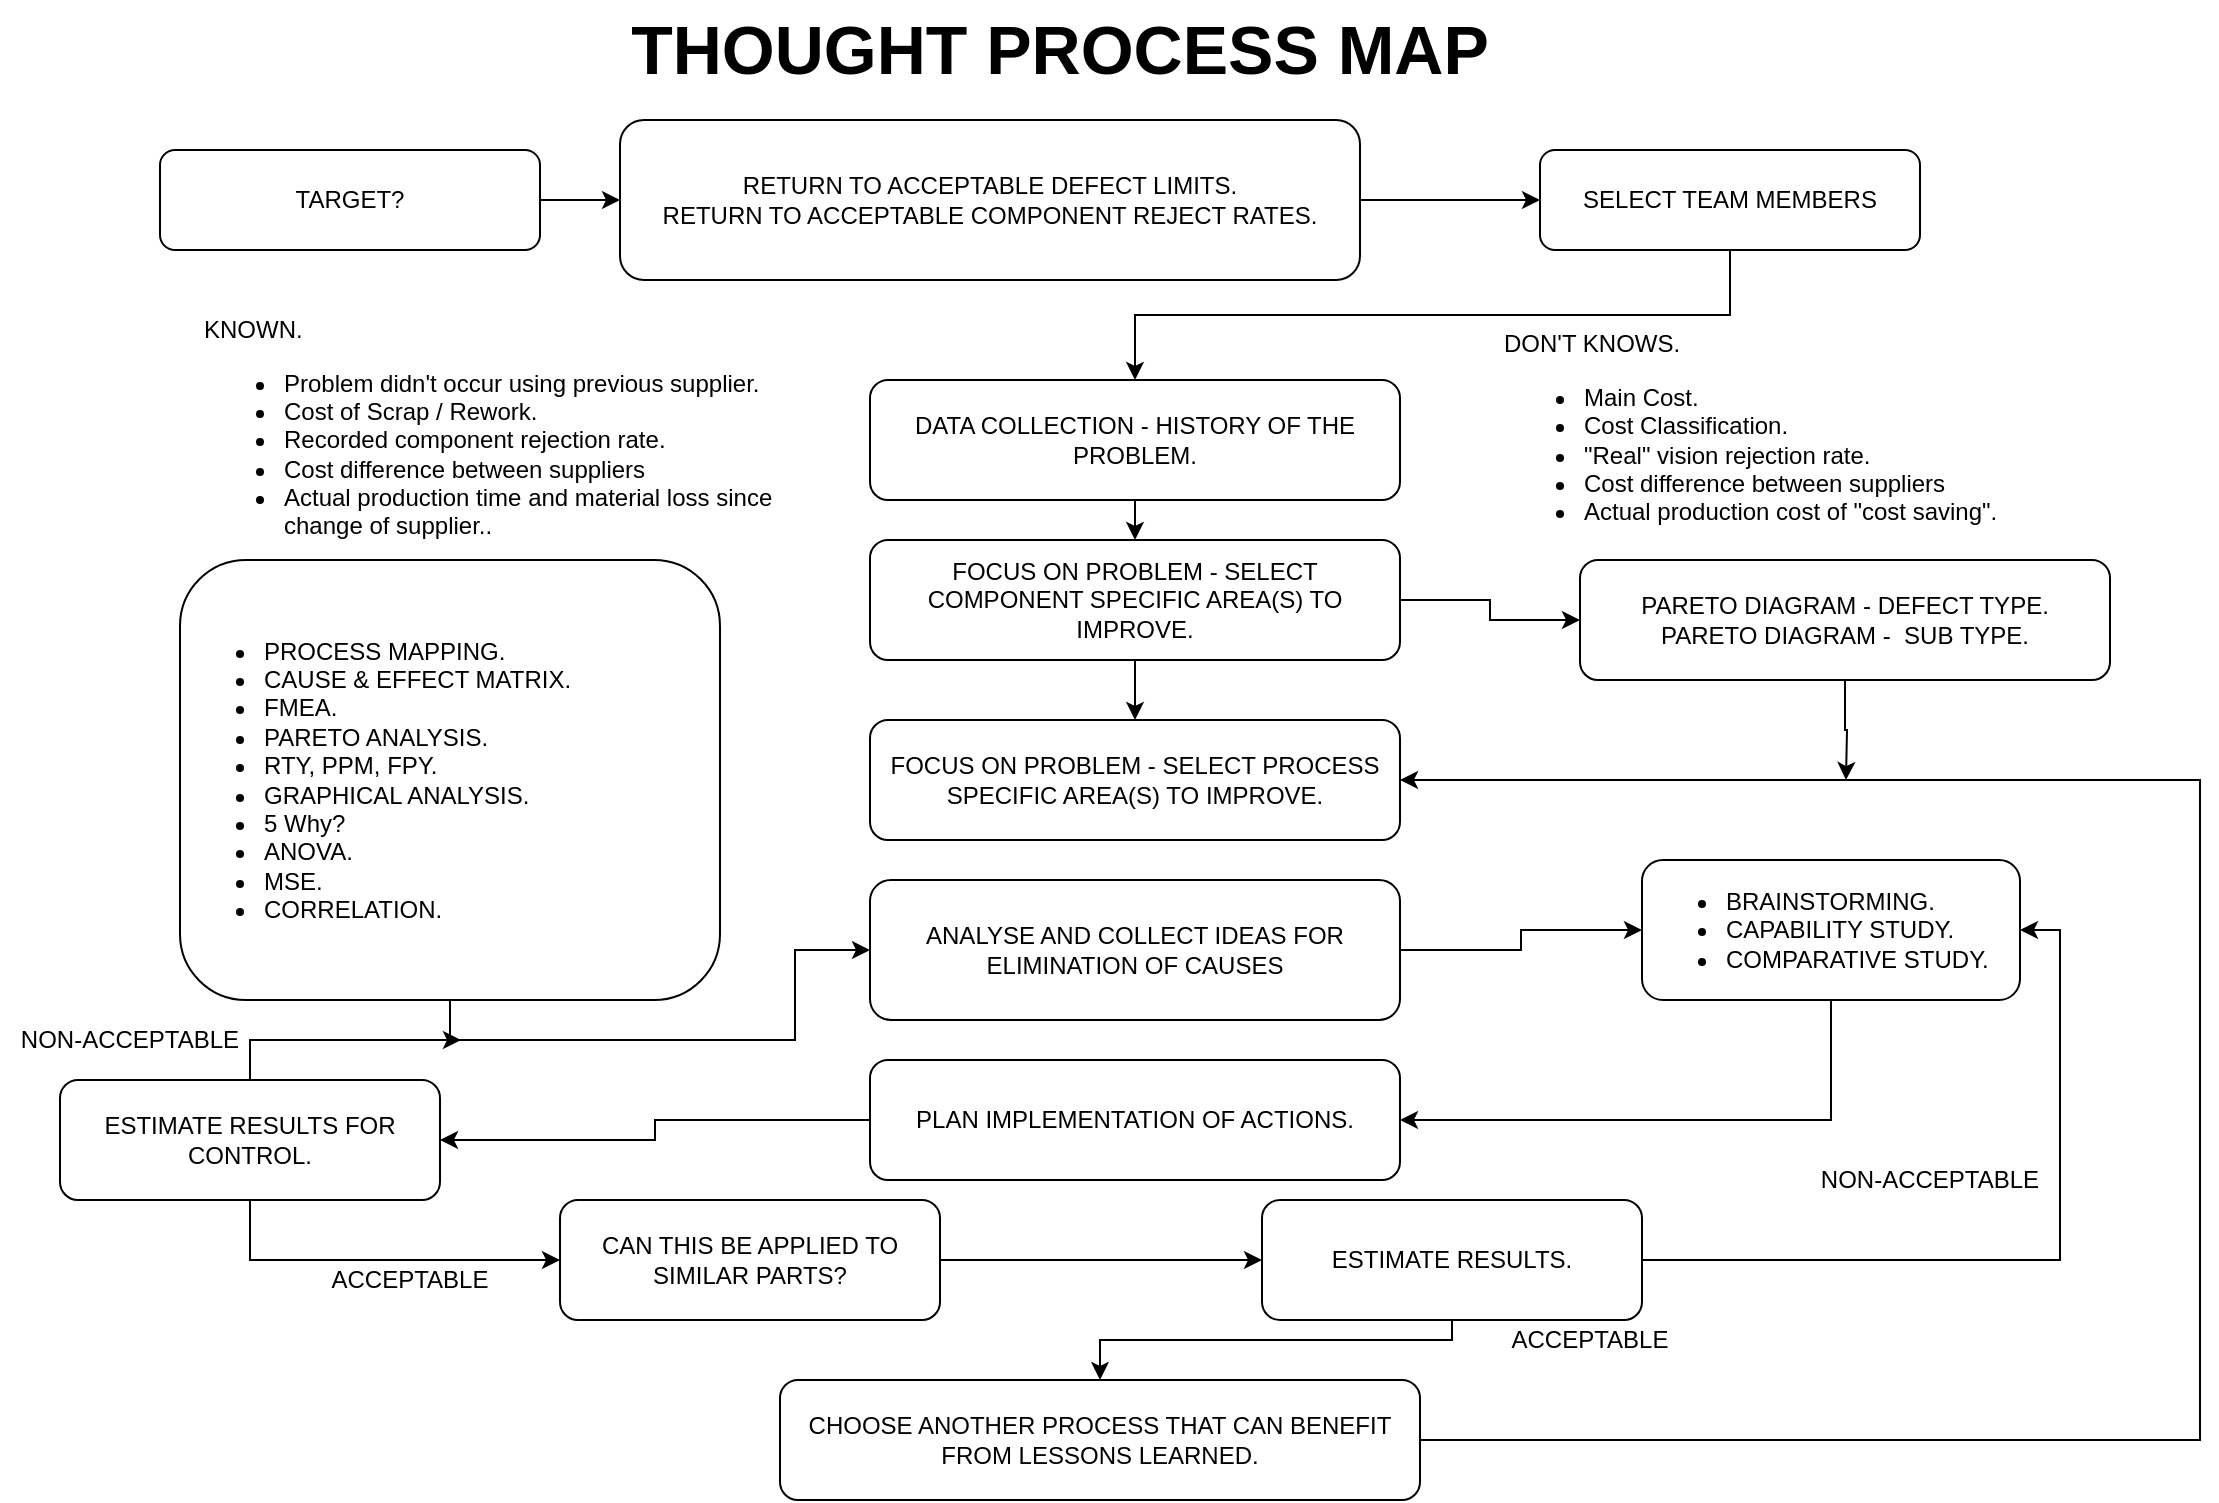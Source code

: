 <mxfile version="12.8.5" type="github">
  <diagram id="0b3VQsdESGKxlqXIOIGi" name="Page-1">
    <mxGraphModel dx="1038" dy="548" grid="1" gridSize="10" guides="1" tooltips="1" connect="1" arrows="1" fold="1" page="1" pageScale="1" pageWidth="827" pageHeight="1169" math="0" shadow="0">
      <root>
        <mxCell id="0" />
        <mxCell id="1" parent="0" />
        <mxCell id="elo4PPVINw1dx1NfWVkK-7" value="&lt;b&gt;&lt;font style=&quot;font-size: 34px&quot;&gt;THOUGHT PROCESS MAP&lt;/font&gt;&lt;/b&gt;" style="text;html=1;strokeColor=none;fillColor=none;align=center;verticalAlign=middle;whiteSpace=wrap;rounded=0;" parent="1" vertex="1">
          <mxGeometry x="730" y="230" width="440" height="50" as="geometry" />
        </mxCell>
        <mxCell id="elo4PPVINw1dx1NfWVkK-8" value="&lt;b&gt;&lt;font style=&quot;font-size: 22px&quot;&gt;TARGET&lt;/font&gt;&lt;/b&gt;" style="text;html=1;strokeColor=none;fillColor=none;align=center;verticalAlign=middle;whiteSpace=wrap;rounded=0;" parent="1" vertex="1">
          <mxGeometry x="530" y="330" width="60" height="30" as="geometry" />
        </mxCell>
        <mxCell id="elo4PPVINw1dx1NfWVkK-12" style="edgeStyle=orthogonalEdgeStyle;rounded=0;orthogonalLoop=1;jettySize=auto;html=1;exitX=1;exitY=0.5;exitDx=0;exitDy=0;entryX=0;entryY=0.5;entryDx=0;entryDy=0;" parent="1" source="elo4PPVINw1dx1NfWVkK-9" target="elo4PPVINw1dx1NfWVkK-10" edge="1">
          <mxGeometry relative="1" as="geometry" />
        </mxCell>
        <mxCell id="elo4PPVINw1dx1NfWVkK-9" value="TARGET?" style="rounded=1;whiteSpace=wrap;html=1;" parent="1" vertex="1">
          <mxGeometry x="500" y="305" width="190" height="50" as="geometry" />
        </mxCell>
        <mxCell id="elo4PPVINw1dx1NfWVkK-13" style="edgeStyle=orthogonalEdgeStyle;rounded=0;orthogonalLoop=1;jettySize=auto;html=1;exitX=1;exitY=0.5;exitDx=0;exitDy=0;" parent="1" source="elo4PPVINw1dx1NfWVkK-10" target="elo4PPVINw1dx1NfWVkK-11" edge="1">
          <mxGeometry relative="1" as="geometry" />
        </mxCell>
        <mxCell id="elo4PPVINw1dx1NfWVkK-10" value="RETURN TO ACCEPTABLE DEFECT LIMITS.&lt;br&gt;RETURN TO ACCEPTABLE COMPONENT REJECT RATES." style="rounded=1;whiteSpace=wrap;html=1;" parent="1" vertex="1">
          <mxGeometry x="730" y="290" width="370" height="80" as="geometry" />
        </mxCell>
        <mxCell id="wV93ikqvJ5ph0jhUVqBz-9" style="edgeStyle=orthogonalEdgeStyle;rounded=0;orthogonalLoop=1;jettySize=auto;html=1;exitX=0.5;exitY=1;exitDx=0;exitDy=0;entryX=0.5;entryY=0;entryDx=0;entryDy=0;" edge="1" parent="1" source="elo4PPVINw1dx1NfWVkK-11" target="elo4PPVINw1dx1NfWVkK-14">
          <mxGeometry relative="1" as="geometry" />
        </mxCell>
        <mxCell id="elo4PPVINw1dx1NfWVkK-11" value="SELECT TEAM MEMBERS" style="rounded=1;whiteSpace=wrap;html=1;" parent="1" vertex="1">
          <mxGeometry x="1190" y="305" width="190" height="50" as="geometry" />
        </mxCell>
        <mxCell id="elo4PPVINw1dx1NfWVkK-18" style="edgeStyle=orthogonalEdgeStyle;rounded=0;orthogonalLoop=1;jettySize=auto;html=1;exitX=0.5;exitY=1;exitDx=0;exitDy=0;entryX=0.5;entryY=0;entryDx=0;entryDy=0;" parent="1" source="elo4PPVINw1dx1NfWVkK-14" target="elo4PPVINw1dx1NfWVkK-15" edge="1">
          <mxGeometry relative="1" as="geometry" />
        </mxCell>
        <mxCell id="elo4PPVINw1dx1NfWVkK-14" value="DATA COLLECTION - HISTORY OF THE PROBLEM." style="rounded=1;whiteSpace=wrap;html=1;" parent="1" vertex="1">
          <mxGeometry x="855" y="420" width="265" height="60" as="geometry" />
        </mxCell>
        <mxCell id="elo4PPVINw1dx1NfWVkK-20" style="edgeStyle=orthogonalEdgeStyle;rounded=0;orthogonalLoop=1;jettySize=auto;html=1;exitX=0.5;exitY=1;exitDx=0;exitDy=0;entryX=0.5;entryY=0;entryDx=0;entryDy=0;" parent="1" source="elo4PPVINw1dx1NfWVkK-15" target="elo4PPVINw1dx1NfWVkK-19" edge="1">
          <mxGeometry relative="1" as="geometry" />
        </mxCell>
        <mxCell id="elo4PPVINw1dx1NfWVkK-37" style="edgeStyle=orthogonalEdgeStyle;rounded=0;orthogonalLoop=1;jettySize=auto;html=1;exitX=1;exitY=0.5;exitDx=0;exitDy=0;entryX=0;entryY=0.5;entryDx=0;entryDy=0;" parent="1" source="elo4PPVINw1dx1NfWVkK-15" target="elo4PPVINw1dx1NfWVkK-36" edge="1">
          <mxGeometry relative="1" as="geometry" />
        </mxCell>
        <mxCell id="elo4PPVINw1dx1NfWVkK-15" value="FOCUS ON PROBLEM - SELECT COMPONENT SPECIFIC AREA(S) TO IMPROVE." style="rounded=1;whiteSpace=wrap;html=1;" parent="1" vertex="1">
          <mxGeometry x="855" y="500" width="265" height="60" as="geometry" />
        </mxCell>
        <mxCell id="elo4PPVINw1dx1NfWVkK-16" style="edgeStyle=orthogonalEdgeStyle;rounded=0;orthogonalLoop=1;jettySize=auto;html=1;exitX=0.5;exitY=1;exitDx=0;exitDy=0;" parent="1" source="elo4PPVINw1dx1NfWVkK-11" target="elo4PPVINw1dx1NfWVkK-11" edge="1">
          <mxGeometry relative="1" as="geometry" />
        </mxCell>
        <mxCell id="elo4PPVINw1dx1NfWVkK-19" value="FOCUS ON PROBLEM - SELECT PROCESS SPECIFIC AREA(S) TO IMPROVE." style="rounded=1;whiteSpace=wrap;html=1;" parent="1" vertex="1">
          <mxGeometry x="855" y="590" width="265" height="60" as="geometry" />
        </mxCell>
        <mxCell id="elo4PPVINw1dx1NfWVkK-39" style="edgeStyle=orthogonalEdgeStyle;rounded=0;orthogonalLoop=1;jettySize=auto;html=1;exitX=1;exitY=0.5;exitDx=0;exitDy=0;entryX=0;entryY=0.5;entryDx=0;entryDy=0;" parent="1" source="elo4PPVINw1dx1NfWVkK-21" target="elo4PPVINw1dx1NfWVkK-38" edge="1">
          <mxGeometry relative="1" as="geometry" />
        </mxCell>
        <mxCell id="elo4PPVINw1dx1NfWVkK-21" value="ANALYSE AND COLLECT IDEAS FOR ELIMINATION OF CAUSES" style="rounded=1;whiteSpace=wrap;html=1;" parent="1" vertex="1">
          <mxGeometry x="855" y="670" width="265" height="70" as="geometry" />
        </mxCell>
        <mxCell id="elo4PPVINw1dx1NfWVkK-42" style="edgeStyle=orthogonalEdgeStyle;rounded=0;orthogonalLoop=1;jettySize=auto;html=1;exitX=0;exitY=0.5;exitDx=0;exitDy=0;entryX=1;entryY=0.5;entryDx=0;entryDy=0;" parent="1" source="elo4PPVINw1dx1NfWVkK-22" target="elo4PPVINw1dx1NfWVkK-28" edge="1">
          <mxGeometry relative="1" as="geometry" />
        </mxCell>
        <mxCell id="elo4PPVINw1dx1NfWVkK-22" value="PLAN IMPLEMENTATION OF ACTIONS." style="rounded=1;whiteSpace=wrap;html=1;" parent="1" vertex="1">
          <mxGeometry x="855" y="760" width="265" height="60" as="geometry" />
        </mxCell>
        <mxCell id="elo4PPVINw1dx1NfWVkK-44" style="edgeStyle=orthogonalEdgeStyle;rounded=0;orthogonalLoop=1;jettySize=auto;html=1;exitX=1;exitY=0.5;exitDx=0;exitDy=0;entryX=1;entryY=0.5;entryDx=0;entryDy=0;" parent="1" source="elo4PPVINw1dx1NfWVkK-23" target="elo4PPVINw1dx1NfWVkK-19" edge="1">
          <mxGeometry relative="1" as="geometry">
            <Array as="points">
              <mxPoint x="1520" y="950" />
              <mxPoint x="1520" y="620" />
            </Array>
          </mxGeometry>
        </mxCell>
        <mxCell id="elo4PPVINw1dx1NfWVkK-23" value="CHOOSE ANOTHER PROCESS THAT CAN BENEFIT FROM LESSONS LEARNED." style="rounded=1;whiteSpace=wrap;html=1;" parent="1" vertex="1">
          <mxGeometry x="810" y="920" width="320" height="60" as="geometry" />
        </mxCell>
        <mxCell id="elo4PPVINw1dx1NfWVkK-26" style="edgeStyle=orthogonalEdgeStyle;rounded=0;orthogonalLoop=1;jettySize=auto;html=1;exitX=1;exitY=0.5;exitDx=0;exitDy=0;" parent="1" source="elo4PPVINw1dx1NfWVkK-24" target="elo4PPVINw1dx1NfWVkK-25" edge="1">
          <mxGeometry relative="1" as="geometry" />
        </mxCell>
        <mxCell id="elo4PPVINw1dx1NfWVkK-24" value="CAN THIS BE APPLIED TO SIMILAR PARTS?" style="rounded=1;whiteSpace=wrap;html=1;" parent="1" vertex="1">
          <mxGeometry x="700" y="830" width="190" height="60" as="geometry" />
        </mxCell>
        <mxCell id="elo4PPVINw1dx1NfWVkK-27" style="edgeStyle=orthogonalEdgeStyle;rounded=0;orthogonalLoop=1;jettySize=auto;html=1;exitX=0.5;exitY=1;exitDx=0;exitDy=0;entryX=0.5;entryY=0;entryDx=0;entryDy=0;" parent="1" source="elo4PPVINw1dx1NfWVkK-25" target="elo4PPVINw1dx1NfWVkK-23" edge="1">
          <mxGeometry relative="1" as="geometry">
            <Array as="points">
              <mxPoint x="1146" y="900" />
              <mxPoint x="970" y="900" />
            </Array>
          </mxGeometry>
        </mxCell>
        <mxCell id="elo4PPVINw1dx1NfWVkK-43" style="edgeStyle=orthogonalEdgeStyle;rounded=0;orthogonalLoop=1;jettySize=auto;html=1;exitX=1;exitY=0.5;exitDx=0;exitDy=0;entryX=1;entryY=0.5;entryDx=0;entryDy=0;" parent="1" source="elo4PPVINw1dx1NfWVkK-25" target="elo4PPVINw1dx1NfWVkK-38" edge="1">
          <mxGeometry relative="1" as="geometry" />
        </mxCell>
        <mxCell id="elo4PPVINw1dx1NfWVkK-25" value="ESTIMATE RESULTS." style="rounded=1;whiteSpace=wrap;html=1;" parent="1" vertex="1">
          <mxGeometry x="1051" y="830" width="190" height="60" as="geometry" />
        </mxCell>
        <mxCell id="elo4PPVINw1dx1NfWVkK-31" style="edgeStyle=orthogonalEdgeStyle;rounded=0;orthogonalLoop=1;jettySize=auto;html=1;exitX=0.5;exitY=0;exitDx=0;exitDy=0;" parent="1" source="elo4PPVINw1dx1NfWVkK-28" edge="1">
          <mxGeometry relative="1" as="geometry">
            <mxPoint x="650" y="750" as="targetPoint" />
          </mxGeometry>
        </mxCell>
        <mxCell id="wV93ikqvJ5ph0jhUVqBz-10" style="edgeStyle=orthogonalEdgeStyle;rounded=0;orthogonalLoop=1;jettySize=auto;html=1;exitX=0.5;exitY=1;exitDx=0;exitDy=0;entryX=0;entryY=0.5;entryDx=0;entryDy=0;" edge="1" parent="1" source="elo4PPVINw1dx1NfWVkK-28" target="elo4PPVINw1dx1NfWVkK-24">
          <mxGeometry relative="1" as="geometry" />
        </mxCell>
        <mxCell id="elo4PPVINw1dx1NfWVkK-28" value="ESTIMATE RESULTS FOR CONTROL." style="rounded=1;whiteSpace=wrap;html=1;" parent="1" vertex="1">
          <mxGeometry x="450" y="770" width="190" height="60" as="geometry" />
        </mxCell>
        <mxCell id="elo4PPVINw1dx1NfWVkK-30" style="edgeStyle=orthogonalEdgeStyle;rounded=0;orthogonalLoop=1;jettySize=auto;html=1;exitX=0.5;exitY=1;exitDx=0;exitDy=0;entryX=0;entryY=0.5;entryDx=0;entryDy=0;" parent="1" source="elo4PPVINw1dx1NfWVkK-29" target="elo4PPVINw1dx1NfWVkK-21" edge="1">
          <mxGeometry relative="1" as="geometry" />
        </mxCell>
        <mxCell id="elo4PPVINw1dx1NfWVkK-29" value="&lt;ul&gt;&lt;li&gt;PROCESS MAPPING.&lt;/li&gt;&lt;li&gt;CAUSE &amp;amp; EFFECT MATRIX.&lt;/li&gt;&lt;li&gt;FMEA.&lt;/li&gt;&lt;li&gt;PARETO ANALYSIS.&lt;/li&gt;&lt;li&gt;RTY, PPM, FPY.&lt;/li&gt;&lt;li&gt;GRAPHICAL ANALYSIS.&lt;/li&gt;&lt;li&gt;5 Why?&amp;nbsp;&lt;/li&gt;&lt;li&gt;ANOVA.&lt;/li&gt;&lt;li&gt;MSE.&lt;/li&gt;&lt;li&gt;CORRELATION.&lt;/li&gt;&lt;/ul&gt;" style="rounded=1;whiteSpace=wrap;html=1;align=left;" parent="1" vertex="1">
          <mxGeometry x="510" y="510" width="270" height="220" as="geometry" />
        </mxCell>
        <mxCell id="elo4PPVINw1dx1NfWVkK-32" value="NON-ACCEPTABLE" style="text;html=1;strokeColor=none;fillColor=none;align=center;verticalAlign=middle;whiteSpace=wrap;rounded=0;" parent="1" vertex="1">
          <mxGeometry x="420" y="740" width="130" height="20" as="geometry" />
        </mxCell>
        <mxCell id="elo4PPVINw1dx1NfWVkK-33" value="NON-ACCEPTABLE" style="text;html=1;strokeColor=none;fillColor=none;align=center;verticalAlign=middle;whiteSpace=wrap;rounded=0;" parent="1" vertex="1">
          <mxGeometry x="1320" y="810" width="130" height="20" as="geometry" />
        </mxCell>
        <mxCell id="elo4PPVINw1dx1NfWVkK-34" value="ACCEPTABLE" style="text;html=1;strokeColor=none;fillColor=none;align=center;verticalAlign=middle;whiteSpace=wrap;rounded=0;" parent="1" vertex="1">
          <mxGeometry x="560" y="860" width="130" height="20" as="geometry" />
        </mxCell>
        <mxCell id="elo4PPVINw1dx1NfWVkK-35" value="ACCEPTABLE" style="text;html=1;strokeColor=none;fillColor=none;align=center;verticalAlign=middle;whiteSpace=wrap;rounded=0;" parent="1" vertex="1">
          <mxGeometry x="1150" y="890" width="130" height="20" as="geometry" />
        </mxCell>
        <mxCell id="elo4PPVINw1dx1NfWVkK-45" style="edgeStyle=orthogonalEdgeStyle;rounded=0;orthogonalLoop=1;jettySize=auto;html=1;exitX=0.5;exitY=1;exitDx=0;exitDy=0;" parent="1" source="elo4PPVINw1dx1NfWVkK-36" edge="1">
          <mxGeometry relative="1" as="geometry">
            <mxPoint x="1343" y="620" as="targetPoint" />
          </mxGeometry>
        </mxCell>
        <mxCell id="elo4PPVINw1dx1NfWVkK-36" value="PARETO DIAGRAM - DEFECT TYPE.&lt;br&gt;PARETO DIAGRAM -&amp;nbsp; SUB TYPE." style="rounded=1;whiteSpace=wrap;html=1;" parent="1" vertex="1">
          <mxGeometry x="1210" y="510" width="265" height="60" as="geometry" />
        </mxCell>
        <mxCell id="elo4PPVINw1dx1NfWVkK-40" style="edgeStyle=orthogonalEdgeStyle;rounded=0;orthogonalLoop=1;jettySize=auto;html=1;exitX=0.5;exitY=1;exitDx=0;exitDy=0;entryX=1;entryY=0.5;entryDx=0;entryDy=0;" parent="1" source="elo4PPVINw1dx1NfWVkK-38" target="elo4PPVINw1dx1NfWVkK-22" edge="1">
          <mxGeometry relative="1" as="geometry" />
        </mxCell>
        <mxCell id="elo4PPVINw1dx1NfWVkK-38" value="&lt;ul&gt;&lt;li&gt;BRAINSTORMING.&lt;/li&gt;&lt;li&gt;CAPABILITY STUDY.&lt;/li&gt;&lt;li&gt;COMPARATIVE STUDY.&lt;/li&gt;&lt;/ul&gt;" style="rounded=1;whiteSpace=wrap;html=1;align=left;" parent="1" vertex="1">
          <mxGeometry x="1241" y="660" width="189" height="70" as="geometry" />
        </mxCell>
        <mxCell id="wV93ikqvJ5ph0jhUVqBz-2" value="DON&#39;T KNOWS.&lt;br&gt;&lt;ul&gt;&lt;li&gt;Main Cost.&lt;/li&gt;&lt;li&gt;Cost Classification.&lt;/li&gt;&lt;li&gt;&quot;Real&quot; vision rejection rate.&lt;/li&gt;&lt;li&gt;Cost difference between suppliers&lt;/li&gt;&lt;li&gt;Actual production cost of &quot;cost saving&quot;.&lt;/li&gt;&lt;/ul&gt;" style="text;html=1;strokeColor=none;fillColor=none;align=left;verticalAlign=middle;whiteSpace=wrap;rounded=0;" vertex="1" parent="1">
          <mxGeometry x="1170" y="375" width="260" height="150" as="geometry" />
        </mxCell>
        <mxCell id="wV93ikqvJ5ph0jhUVqBz-4" value="KNOWN.&lt;br&gt;&lt;ul&gt;&lt;li&gt;Problem didn&#39;t occur using previous supplier.&lt;/li&gt;&lt;li&gt;Cost of Scrap / Rework.&lt;/li&gt;&lt;li&gt;Recorded component rejection rate.&lt;/li&gt;&lt;li&gt;Cost difference between suppliers&lt;/li&gt;&lt;li&gt;Actual production time and material loss since change of supplier..&lt;/li&gt;&lt;/ul&gt;" style="text;html=1;strokeColor=none;fillColor=none;align=left;verticalAlign=middle;whiteSpace=wrap;rounded=0;" vertex="1" parent="1">
          <mxGeometry x="520" y="375" width="300" height="150" as="geometry" />
        </mxCell>
        <mxCell id="wV93ikqvJ5ph0jhUVqBz-7" value="" style="shape=image;html=1;verticalAlign=top;verticalLabelPosition=bottom;labelBackgroundColor=#ffffff;imageAspect=0;aspect=fixed;image=https://cdn4.iconfinder.com/data/icons/developer-set-3/128/sc1-128.png" vertex="1" parent="1">
          <mxGeometry x="1080" y="390" width="128" height="128" as="geometry" />
        </mxCell>
        <mxCell id="wV93ikqvJ5ph0jhUVqBz-8" value="" style="shape=image;html=1;verticalAlign=top;verticalLabelPosition=bottom;labelBackgroundColor=#ffffff;imageAspect=0;aspect=fixed;image=https://cdn4.iconfinder.com/data/icons/developer-set-3/128/sc2-128.png" vertex="1" parent="1">
          <mxGeometry x="770" y="390" width="128" height="128" as="geometry" />
        </mxCell>
      </root>
    </mxGraphModel>
  </diagram>
</mxfile>
